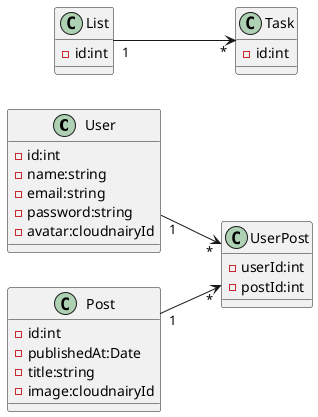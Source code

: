 @startuml
left to right direction
class User{
    -id:int
    -name:string
    -email:string
    -password:string
    -avatar:cloudnairyId
}
class Post{
    -id:int
    -publishedAt:Date
    -title:string
    -image:cloudnairyId
}
class UserPost{
    -userId:int
    -postId:int

}


class List {
    -id:int
}
class Task{
    -id:int
}

List "1" --> "*" Task

User "1" --> "*" UserPost
Post "1" --> "*" UserPost

@enduml